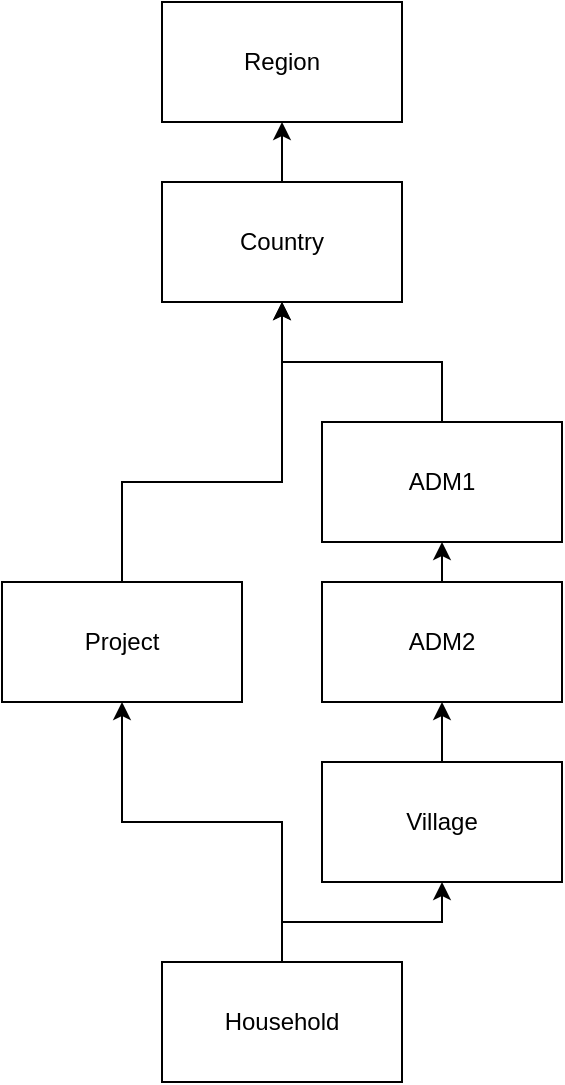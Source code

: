 <mxfile version="21.2.9" type="device">
  <diagram name="Page-1" id="uvCMhsT3SxwXgy4jt90n">
    <mxGraphModel dx="1080" dy="773" grid="1" gridSize="10" guides="1" tooltips="1" connect="1" arrows="1" fold="1" page="1" pageScale="1" pageWidth="2339" pageHeight="3300" math="0" shadow="0">
      <root>
        <mxCell id="0" />
        <mxCell id="1" parent="0" />
        <mxCell id="fQSxpsxhEva30Ok-m9AY-1" value="Region" style="rounded=0;whiteSpace=wrap;html=1;" vertex="1" parent="1">
          <mxGeometry x="600" y="260" width="120" height="60" as="geometry" />
        </mxCell>
        <mxCell id="fQSxpsxhEva30Ok-m9AY-20" style="edgeStyle=orthogonalEdgeStyle;rounded=0;orthogonalLoop=1;jettySize=auto;html=1;exitX=0.5;exitY=0;exitDx=0;exitDy=0;entryX=0.5;entryY=1;entryDx=0;entryDy=0;" edge="1" parent="1" source="fQSxpsxhEva30Ok-m9AY-2" target="fQSxpsxhEva30Ok-m9AY-1">
          <mxGeometry relative="1" as="geometry" />
        </mxCell>
        <mxCell id="fQSxpsxhEva30Ok-m9AY-2" value="Country" style="rounded=0;whiteSpace=wrap;html=1;" vertex="1" parent="1">
          <mxGeometry x="600" y="350" width="120" height="60" as="geometry" />
        </mxCell>
        <mxCell id="fQSxpsxhEva30Ok-m9AY-17" style="edgeStyle=orthogonalEdgeStyle;rounded=0;orthogonalLoop=1;jettySize=auto;html=1;exitX=0.5;exitY=0;exitDx=0;exitDy=0;entryX=0.5;entryY=1;entryDx=0;entryDy=0;" edge="1" parent="1" source="fQSxpsxhEva30Ok-m9AY-3" target="fQSxpsxhEva30Ok-m9AY-2">
          <mxGeometry relative="1" as="geometry" />
        </mxCell>
        <mxCell id="fQSxpsxhEva30Ok-m9AY-3" value="ADM1" style="rounded=0;whiteSpace=wrap;html=1;" vertex="1" parent="1">
          <mxGeometry x="680" y="470" width="120" height="60" as="geometry" />
        </mxCell>
        <mxCell id="fQSxpsxhEva30Ok-m9AY-16" style="edgeStyle=orthogonalEdgeStyle;rounded=0;orthogonalLoop=1;jettySize=auto;html=1;exitX=0.5;exitY=0;exitDx=0;exitDy=0;entryX=0.5;entryY=1;entryDx=0;entryDy=0;" edge="1" parent="1" source="fQSxpsxhEva30Ok-m9AY-4" target="fQSxpsxhEva30Ok-m9AY-3">
          <mxGeometry relative="1" as="geometry" />
        </mxCell>
        <mxCell id="fQSxpsxhEva30Ok-m9AY-4" value="ADM2" style="rounded=0;whiteSpace=wrap;html=1;" vertex="1" parent="1">
          <mxGeometry x="680" y="550" width="120" height="60" as="geometry" />
        </mxCell>
        <mxCell id="fQSxpsxhEva30Ok-m9AY-15" style="edgeStyle=orthogonalEdgeStyle;rounded=0;orthogonalLoop=1;jettySize=auto;html=1;exitX=0.5;exitY=0;exitDx=0;exitDy=0;entryX=0.5;entryY=1;entryDx=0;entryDy=0;" edge="1" parent="1" source="fQSxpsxhEva30Ok-m9AY-5" target="fQSxpsxhEva30Ok-m9AY-4">
          <mxGeometry relative="1" as="geometry" />
        </mxCell>
        <mxCell id="fQSxpsxhEva30Ok-m9AY-5" value="Village" style="rounded=0;whiteSpace=wrap;html=1;" vertex="1" parent="1">
          <mxGeometry x="680" y="640" width="120" height="60" as="geometry" />
        </mxCell>
        <mxCell id="fQSxpsxhEva30Ok-m9AY-23" style="edgeStyle=orthogonalEdgeStyle;rounded=0;orthogonalLoop=1;jettySize=auto;html=1;exitX=0.5;exitY=0;exitDx=0;exitDy=0;entryX=0.5;entryY=1;entryDx=0;entryDy=0;" edge="1" parent="1" source="fQSxpsxhEva30Ok-m9AY-6" target="fQSxpsxhEva30Ok-m9AY-2">
          <mxGeometry relative="1" as="geometry">
            <Array as="points">
              <mxPoint x="580" y="500" />
              <mxPoint x="660" y="500" />
            </Array>
          </mxGeometry>
        </mxCell>
        <mxCell id="fQSxpsxhEva30Ok-m9AY-6" value="Project" style="rounded=0;whiteSpace=wrap;html=1;" vertex="1" parent="1">
          <mxGeometry x="520" y="550" width="120" height="60" as="geometry" />
        </mxCell>
        <mxCell id="fQSxpsxhEva30Ok-m9AY-21" style="edgeStyle=orthogonalEdgeStyle;rounded=0;orthogonalLoop=1;jettySize=auto;html=1;exitX=0.5;exitY=0;exitDx=0;exitDy=0;entryX=0.5;entryY=1;entryDx=0;entryDy=0;" edge="1" parent="1" source="fQSxpsxhEva30Ok-m9AY-7" target="fQSxpsxhEva30Ok-m9AY-5">
          <mxGeometry relative="1" as="geometry" />
        </mxCell>
        <mxCell id="fQSxpsxhEva30Ok-m9AY-22" style="edgeStyle=orthogonalEdgeStyle;rounded=0;orthogonalLoop=1;jettySize=auto;html=1;exitX=0.5;exitY=0;exitDx=0;exitDy=0;entryX=0.5;entryY=1;entryDx=0;entryDy=0;" edge="1" parent="1" source="fQSxpsxhEva30Ok-m9AY-7" target="fQSxpsxhEva30Ok-m9AY-6">
          <mxGeometry relative="1" as="geometry">
            <Array as="points">
              <mxPoint x="660" y="670" />
              <mxPoint x="580" y="670" />
            </Array>
          </mxGeometry>
        </mxCell>
        <mxCell id="fQSxpsxhEva30Ok-m9AY-7" value="Household" style="rounded=0;whiteSpace=wrap;html=1;" vertex="1" parent="1">
          <mxGeometry x="600" y="740" width="120" height="60" as="geometry" />
        </mxCell>
      </root>
    </mxGraphModel>
  </diagram>
</mxfile>
